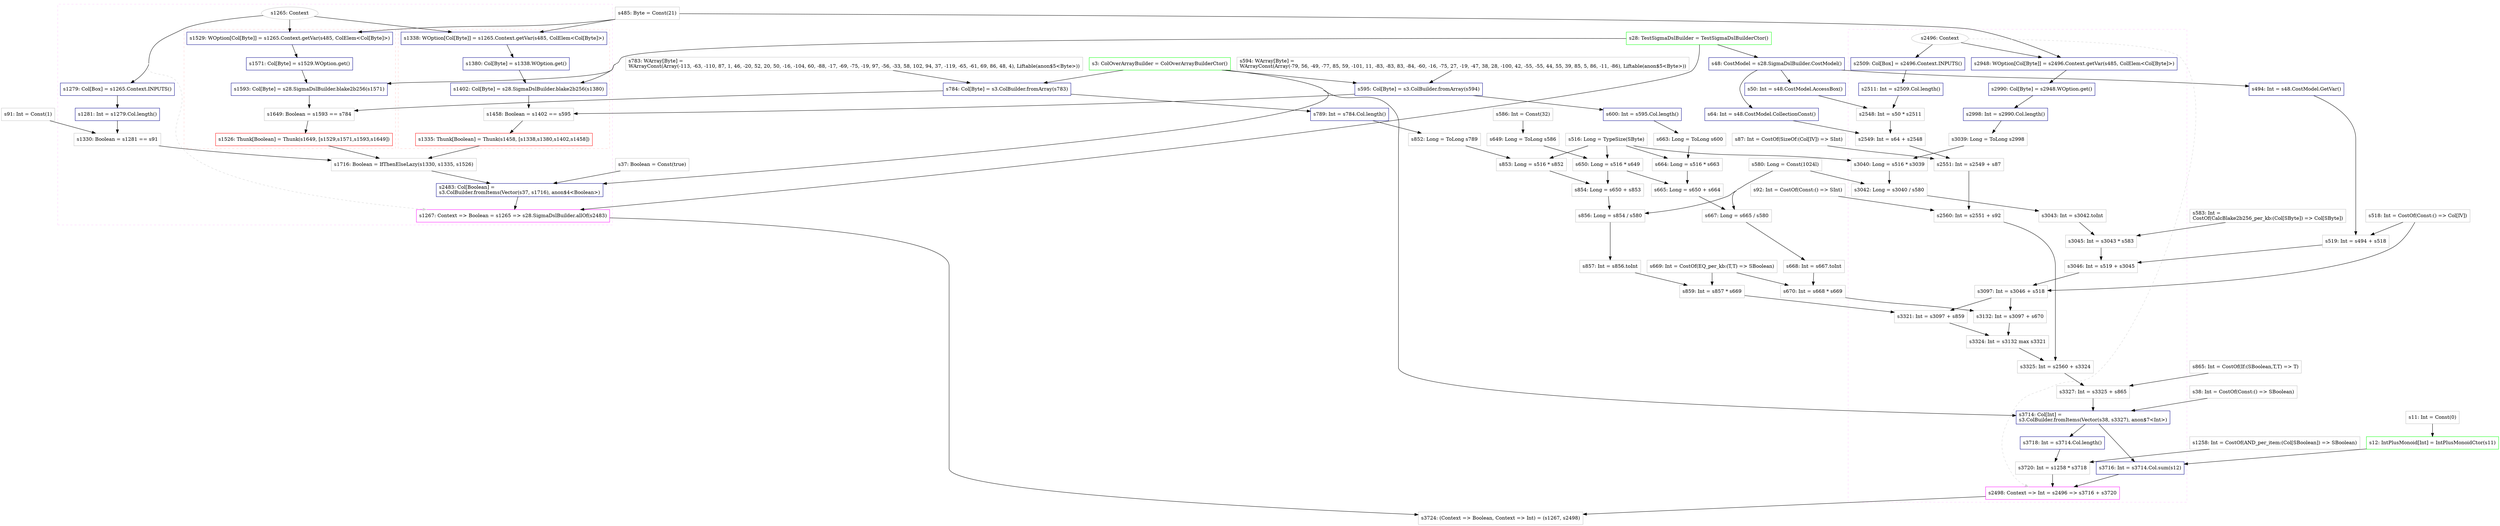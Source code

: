 digraph "simple_branching_prove" {
concentrate=true
node [style=filled, fillcolor=orangered]

"s37" [
label="s37: Boolean = Const(true)"
shape=box, color=gray, tooltip="s37:Boolean", style=filled, fillcolor=white
]
"s485" [
label="s485: Byte = Const(21)"
shape=box, color=gray, tooltip="s485:Byte", style=filled, fillcolor=white
]
"s28" [
label="s28: TestSigmaDslBuilder = TestSigmaDslBuilderCtor()"
shape=box, color=green, tooltip="s28:TestSigmaDslBuilder", style=filled, fillcolor=white
]
"s3" [
label="s3: ColOverArrayBuilder = ColOverArrayBuilderCtor()"
shape=box, color=green, tooltip="s3:ColOverArrayBuilder", style=filled, fillcolor=white
]
"s783" [
label="s783: WArray[Byte] =\lWArrayConst(Array(-113, -63, -110, 87, 1, 46, -20, 52, 20, 50, -16, -104, 60, -88, -17, -69, -75, -19, 97, -56, -33, 58, 102, 94, 37, -119, -65, -61, 69, 86, 48, 4), Liftable(anon$5<Byte>))\l"
shape=box, color=gray, tooltip="s783:WArray[Byte]", style=filled, fillcolor=white
]
"s784" [
label="s784: Col[Byte] = s3.ColBuilder.fromArray(s783)"
shape=box, color=darkblue, tooltip="s784:Col[Byte]", style=filled, fillcolor=white
]
"s91" [
label="s91: Int = Const(1)"
shape=box, color=gray, tooltip="s91:Int", style=filled, fillcolor=white
]
"s594" [
label="s594: WArray[Byte] =\lWArrayConst(Array(-79, 56, -49, -77, 85, 59, -101, 11, -83, -83, 83, -84, -60, -16, -75, 27, -19, -47, 38, 28, -100, 42, -55, -55, 44, 55, 39, 85, 5, 86, -11, -86), Liftable(anon$5<Byte>))\l"
shape=box, color=gray, tooltip="s594:WArray[Byte]", style=filled, fillcolor=white
]
"s595" [
label="s595: Col[Byte] = s3.ColBuilder.fromArray(s594)"
shape=box, color=darkblue, tooltip="s595:Col[Byte]", style=filled, fillcolor=white
]
subgraph cluster_s1267 {
style=dashed; color="#FFCCFF"
"s1265" [
label="s1265: Context"
shape=oval, color=gray, tooltip="s1265:Context", style=filled, fillcolor=white
]
"s1267" [
label="s1267: Context => Boolean = s1265 => s28.SigmaDslBuilder.allOf(s2483)"
shape=box, color=magenta, tooltip="s1267:Context => Boolean", style=filled, fillcolor=white
]
{rank=source; s1265}
"s1279" [
label="s1279: Col[Box] = s1265.Context.INPUTS()"
shape=box, color=darkblue, tooltip="s1279:Col[Box]", style=filled, fillcolor=white
]
"s1281" [
label="s1281: Int = s1279.Col.length()"
shape=box, color=darkblue, tooltip="s1281:Int", style=filled, fillcolor=white
]
"s1330" [
label="s1330: Boolean = s1281 == s91"
shape=box, color=gray, tooltip="s1330:Boolean", style=filled, fillcolor=white
]
subgraph cluster_s1335 {
style=dashed; color="#FFCCCC"
"s1335" [
label="s1335: Thunk[Boolean] = Thunk(s1458, [s1338,s1380,s1402,s1458])"
shape=box, color=red, tooltip="s1335:Thunk[Boolean]", style=filled, fillcolor=white
]
"s1338" [
label="s1338: WOption[Col[Byte]] = s1265.Context.getVar(s485, ColElem<Col[Byte]>)"
shape=box, color=darkblue, tooltip="s1338:WOption[Col[Byte]]", style=filled, fillcolor=white
]
"s1380" [
label="s1380: Col[Byte] = s1338.WOption.get()"
shape=box, color=darkblue, tooltip="s1380:Col[Byte]", style=filled, fillcolor=white
]
"s1402" [
label="s1402: Col[Byte] = s28.SigmaDslBuilder.blake2b256(s1380)"
shape=box, color=darkblue, tooltip="s1402:Col[Byte]", style=filled, fillcolor=white
]
"s1458" [
label="s1458: Boolean = s1402 == s595"
shape=box, color=gray, tooltip="s1458:Boolean", style=filled, fillcolor=white
]
{rank=sink; s1335}
}
subgraph cluster_s1526 {
style=dashed; color="#FFCCCC"
"s1526" [
label="s1526: Thunk[Boolean] = Thunk(s1649, [s1529,s1571,s1593,s1649])"
shape=box, color=red, tooltip="s1526:Thunk[Boolean]", style=filled, fillcolor=white
]
"s1529" [
label="s1529: WOption[Col[Byte]] = s1265.Context.getVar(s485, ColElem<Col[Byte]>)"
shape=box, color=darkblue, tooltip="s1529:WOption[Col[Byte]]", style=filled, fillcolor=white
]
"s1571" [
label="s1571: Col[Byte] = s1529.WOption.get()"
shape=box, color=darkblue, tooltip="s1571:Col[Byte]", style=filled, fillcolor=white
]
"s1593" [
label="s1593: Col[Byte] = s28.SigmaDslBuilder.blake2b256(s1571)"
shape=box, color=darkblue, tooltip="s1593:Col[Byte]", style=filled, fillcolor=white
]
"s1649" [
label="s1649: Boolean = s1593 == s784"
shape=box, color=gray, tooltip="s1649:Boolean", style=filled, fillcolor=white
]
{rank=sink; s1526}
}
"s1716" [
label="s1716: Boolean = IfThenElseLazy(s1330, s1335, s1526)"
shape=box, color=gray, tooltip="s1716:Boolean", style=filled, fillcolor=white
]
"s2483" [
label="s2483: Col[Boolean] =\ls3.ColBuilder.fromItems(Vector(s37, s1716), anon$4<Boolean>)\l"
shape=box, color=darkblue, tooltip="s2483:Col[Boolean]", style=filled, fillcolor=white
]
{rank=sink; s1267}
}
"s518" [
label="s518: Int = CostOf(Const:() => Col[IV])"
shape=box, color=gray, tooltip="s518:Int", style=filled, fillcolor=white
]
"s516" [
label="s516: Long = TypeSize(SByte)"
shape=box, color=gray, tooltip="s516:Long", style=filled, fillcolor=white
]
"s586" [
label="s586: Int = Const(32)"
shape=box, color=gray, tooltip="s586:Int", style=filled, fillcolor=white
]
"s649" [
label="s649: Long = ToLong s586"
shape=box, color=gray, tooltip="s649:Long", style=filled, fillcolor=white
]
"s650" [
label="s650: Long = s516 * s649"
shape=box, color=gray, tooltip="s650:Long", style=filled, fillcolor=white
]
"s600" [
label="s600: Int = s595.Col.length()"
shape=box, color=darkblue, tooltip="s600:Int", style=filled, fillcolor=white
]
"s663" [
label="s663: Long = ToLong s600"
shape=box, color=gray, tooltip="s663:Long", style=filled, fillcolor=white
]
"s664" [
label="s664: Long = s516 * s663"
shape=box, color=gray, tooltip="s664:Long", style=filled, fillcolor=white
]
"s665" [
label="s665: Long = s650 + s664"
shape=box, color=gray, tooltip="s665:Long", style=filled, fillcolor=white
]
"s580" [
label="s580: Long = Const(1024l)"
shape=box, color=gray, tooltip="s580:Long", style=filled, fillcolor=white
]
"s667" [
label="s667: Long = s665 / s580"
shape=box, color=gray, tooltip="s667:Long", style=filled, fillcolor=white
]
"s668" [
label="s668: Int = s667.toInt"
shape=box, color=gray, tooltip="s668:Int", style=filled, fillcolor=white
]
"s669" [
label="s669: Int = CostOf(EQ_per_kb:(T,T) => SBoolean)"
shape=box, color=gray, tooltip="s669:Int", style=filled, fillcolor=white
]
"s670" [
label="s670: Int = s668 * s669"
shape=box, color=gray, tooltip="s670:Int", style=filled, fillcolor=white
]
"s38" [
label="s38: Int = CostOf(Const:() => SBoolean)"
shape=box, color=gray, tooltip="s38:Int", style=filled, fillcolor=white
]
"s92" [
label="s92: Int = CostOf(Const:() => SInt)"
shape=box, color=gray, tooltip="s92:Int", style=filled, fillcolor=white
]
"s583" [
label="s583: Int =\lCostOf(CalcBlake2b256_per_kb:(Col[SByte]) => Col[SByte])\l"
shape=box, color=gray, tooltip="s583:Int", style=filled, fillcolor=white
]
"s48" [
label="s48: CostModel = s28.SigmaDslBuilder.CostModel()"
shape=box, color=darkblue, tooltip="s48:CostModel", style=filled, fillcolor=white
]
"s494" [
label="s494: Int = s48.CostModel.GetVar()"
shape=box, color=darkblue, tooltip="s494:Int", style=filled, fillcolor=white
]
"s519" [
label="s519: Int = s494 + s518"
shape=box, color=gray, tooltip="s519:Int", style=filled, fillcolor=white
]
"s64" [
label="s64: Int = s48.CostModel.CollectionConst()"
shape=box, color=darkblue, tooltip="s64:Int", style=filled, fillcolor=white
]
"s11" [
label="s11: Int = Const(0)"
shape=box, color=gray, tooltip="s11:Int", style=filled, fillcolor=white
]
"s12" [
label="s12: IntPlusMonoid[Int] = IntPlusMonoidCtor(s11)"
shape=box, color=green, tooltip="s12:IntPlusMonoid[Int]", style=filled, fillcolor=white
]
"s1258" [
label="s1258: Int = CostOf(AND_per_item:(Col[SBoolean]) => SBoolean)"
shape=box, color=gray, tooltip="s1258:Int", style=filled, fillcolor=white
]
"s50" [
label="s50: Int = s48.CostModel.AccessBox()"
shape=box, color=darkblue, tooltip="s50:Int", style=filled, fillcolor=white
]
"s789" [
label="s789: Int = s784.Col.length()"
shape=box, color=darkblue, tooltip="s789:Int", style=filled, fillcolor=white
]
"s852" [
label="s852: Long = ToLong s789"
shape=box, color=gray, tooltip="s852:Long", style=filled, fillcolor=white
]
"s853" [
label="s853: Long = s516 * s852"
shape=box, color=gray, tooltip="s853:Long", style=filled, fillcolor=white
]
"s854" [
label="s854: Long = s650 + s853"
shape=box, color=gray, tooltip="s854:Long", style=filled, fillcolor=white
]
"s856" [
label="s856: Long = s854 / s580"
shape=box, color=gray, tooltip="s856:Long", style=filled, fillcolor=white
]
"s857" [
label="s857: Int = s856.toInt"
shape=box, color=gray, tooltip="s857:Int", style=filled, fillcolor=white
]
"s859" [
label="s859: Int = s857 * s669"
shape=box, color=gray, tooltip="s859:Int", style=filled, fillcolor=white
]
"s87" [
label="s87: Int = CostOf(SizeOf:(Col[IV]) => SInt)"
shape=box, color=gray, tooltip="s87:Int", style=filled, fillcolor=white
]
"s865" [
label="s865: Int = CostOf(If:(SBoolean,T,T) => T)"
shape=box, color=gray, tooltip="s865:Int", style=filled, fillcolor=white
]
subgraph cluster_s2498 {
style=dashed; color="#FFCCFF"
"s2496" [
label="s2496: Context"
shape=oval, color=gray, tooltip="s2496:Context", style=filled, fillcolor=white
]
"s2498" [
label="s2498: Context => Int = s2496 => s3716 + s3720"
shape=box, color=magenta, tooltip="s2498:Context => Int", style=filled, fillcolor=white
]
{rank=source; s2496}
"s2509" [
label="s2509: Col[Box] = s2496.Context.INPUTS()"
shape=box, color=darkblue, tooltip="s2509:Col[Box]", style=filled, fillcolor=white
]
"s2511" [
label="s2511: Int = s2509.Col.length()"
shape=box, color=darkblue, tooltip="s2511:Int", style=filled, fillcolor=white
]
"s2548" [
label="s2548: Int = s50 * s2511"
shape=box, color=gray, tooltip="s2548:Int", style=filled, fillcolor=white
]
"s2549" [
label="s2549: Int = s64 + s2548"
shape=box, color=gray, tooltip="s2549:Int", style=filled, fillcolor=white
]
"s2551" [
label="s2551: Int = s2549 + s87"
shape=box, color=gray, tooltip="s2551:Int", style=filled, fillcolor=white
]
"s2560" [
label="s2560: Int = s2551 + s92"
shape=box, color=gray, tooltip="s2560:Int", style=filled, fillcolor=white
]
"s2948" [
label="s2948: WOption[Col[Byte]] = s2496.Context.getVar(s485, ColElem<Col[Byte]>)"
shape=box, color=darkblue, tooltip="s2948:WOption[Col[Byte]]", style=filled, fillcolor=white
]
"s2990" [
label="s2990: Col[Byte] = s2948.WOption.get()"
shape=box, color=darkblue, tooltip="s2990:Col[Byte]", style=filled, fillcolor=white
]
"s2998" [
label="s2998: Int = s2990.Col.length()"
shape=box, color=darkblue, tooltip="s2998:Int", style=filled, fillcolor=white
]
"s3039" [
label="s3039: Long = ToLong s2998"
shape=box, color=gray, tooltip="s3039:Long", style=filled, fillcolor=white
]
"s3040" [
label="s3040: Long = s516 * s3039"
shape=box, color=gray, tooltip="s3040:Long", style=filled, fillcolor=white
]
"s3042" [
label="s3042: Long = s3040 / s580"
shape=box, color=gray, tooltip="s3042:Long", style=filled, fillcolor=white
]
"s3043" [
label="s3043: Int = s3042.toInt"
shape=box, color=gray, tooltip="s3043:Int", style=filled, fillcolor=white
]
"s3045" [
label="s3045: Int = s3043 * s583"
shape=box, color=gray, tooltip="s3045:Int", style=filled, fillcolor=white
]
"s3046" [
label="s3046: Int = s519 + s3045"
shape=box, color=gray, tooltip="s3046:Int", style=filled, fillcolor=white
]
"s3097" [
label="s3097: Int = s3046 + s518"
shape=box, color=gray, tooltip="s3097:Int", style=filled, fillcolor=white
]
"s3132" [
label="s3132: Int = s3097 + s670"
shape=box, color=gray, tooltip="s3132:Int", style=filled, fillcolor=white
]
"s3321" [
label="s3321: Int = s3097 + s859"
shape=box, color=gray, tooltip="s3321:Int", style=filled, fillcolor=white
]
"s3324" [
label="s3324: Int = s3132 max s3321"
shape=box, color=gray, tooltip="s3324:Int", style=filled, fillcolor=white
]
"s3325" [
label="s3325: Int = s2560 + s3324"
shape=box, color=gray, tooltip="s3325:Int", style=filled, fillcolor=white
]
"s3327" [
label="s3327: Int = s3325 + s865"
shape=box, color=gray, tooltip="s3327:Int", style=filled, fillcolor=white
]
"s3714" [
label="s3714: Col[Int] =\ls3.ColBuilder.fromItems(Vector(s38, s3327), anon$7<Int>)\l"
shape=box, color=darkblue, tooltip="s3714:Col[Int]", style=filled, fillcolor=white
]
"s3716" [
label="s3716: Int = s3714.Col.sum(s12)"
shape=box, color=darkblue, tooltip="s3716:Int", style=filled, fillcolor=white
]
"s3718" [
label="s3718: Int = s3714.Col.length()"
shape=box, color=darkblue, tooltip="s3718:Int", style=filled, fillcolor=white
]
"s3720" [
label="s3720: Int = s1258 * s3718"
shape=box, color=gray, tooltip="s3720:Int", style=filled, fillcolor=white
]
{rank=sink; s2498}
}
"s3724" [
label="s3724: (Context => Boolean, Context => Int) = (s1267, s2498)"
shape=box, color=gray, tooltip="s3724:(Context => Boolean, Context => Int)", style=filled, fillcolor=white
]
"s516" -> "s3040" [style=solid]
"s3039" -> "s3040" [style=solid]
"s1402" -> "s1458" [style=solid]
"s595" -> "s1458" [style=solid]
"s668" -> "s670" [style=solid]
"s669" -> "s670" [style=solid]
"s50" -> "s2548" [style=solid]
"s2511" -> "s2548" [style=solid]
"s1265" -> "s1529" [style=solid]
"s485" -> "s1529" [style=solid]
"s519" -> "s3046" [style=solid]
"s3045" -> "s3046" [style=solid]
"s1281" -> "s1330" [style=solid]
"s91" -> "s1330" [style=solid]
"s1265" -> "s1279" [style=solid]
"s3042" -> "s3043" [style=solid]
"s516" -> "s853" [style=solid]
"s852" -> "s853" [style=solid]
"s784" -> "s789" [style=solid]
"s1267" -> "s3724" [style=solid]
"s2498" -> "s3724" [style=solid]
"s3" -> "s2483" [style=solid]
"s37" -> "s2483" [style=solid]
"s1716" -> "s2483" [style=solid]
"s1649" -> "s1526" [style=solid]
"s3325" -> "s3327" [style=solid]
"s865" -> "s3327" [style=solid]
"s3046" -> "s3097" [style=solid]
"s518" -> "s3097" [style=solid]
"s1258" -> "s3720" [style=solid]
"s3718" -> "s3720" [style=solid]
"s1265" -> "s1338" [style=solid]
"s485" -> "s1338" [style=solid]
"s2551" -> "s2560" [style=solid]
"s92" -> "s2560" [style=solid]
"s789" -> "s852" [style=solid]
"s3714" -> "s3718" [style=solid]
"s650" -> "s665" [style=solid]
"s664" -> "s665" [style=solid]
"s1279" -> "s1281" [style=solid]
"s28" -> "s1402" [style=solid]
"s1380" -> "s1402" [style=solid]
"s494" -> "s519" [style=solid]
"s518" -> "s519" [style=solid]
"s2496" -> "s2498" [style=dashed, color=lightgray, weight=0]
"s3716" -> "s2498" [style=solid]
"s3720" -> "s2498" [style=solid]
"s2948" -> "s2990" [style=solid]
"s516" -> "s650" [style=solid]
"s649" -> "s650" [style=solid]
"s2496" -> "s2509" [style=solid]
"s856" -> "s857" [style=solid]
"s3" -> "s3714" [style=solid]
"s38" -> "s3714" [style=solid]
"s3327" -> "s3714" [style=solid]
"s2549" -> "s2551" [style=solid]
"s87" -> "s2551" [style=solid]
"s3097" -> "s3321" [style=solid]
"s859" -> "s3321" [style=solid]
"s3040" -> "s3042" [style=solid]
"s580" -> "s3042" [style=solid]
"s854" -> "s856" [style=solid]
"s580" -> "s856" [style=solid]
"s48" -> "s64" [style=solid]
"s11" -> "s12" [style=solid]
"s3" -> "s784" [style=solid]
"s783" -> "s784" [style=solid]
"s586" -> "s649" [style=solid]
"s1529" -> "s1571" [style=solid]
"s48" -> "s494" [style=solid]
"s667" -> "s668" [style=solid]
"s2560" -> "s3325" [style=solid]
"s3324" -> "s3325" [style=solid]
"s600" -> "s663" [style=solid]
"s28" -> "s48" [style=solid]
"s1265" -> "s1267" [style=dashed, color=lightgray, weight=0]
"s28" -> "s1267" [style=solid]
"s2483" -> "s1267" [style=solid]
"s48" -> "s50" [style=solid]
"s1330" -> "s1716" [style=solid]
"s1335" -> "s1716" [style=solid]
"s1526" -> "s1716" [style=solid]
"s2496" -> "s2948" [style=solid]
"s485" -> "s2948" [style=solid]
"s595" -> "s600" [style=solid]
"s2509" -> "s2511" [style=solid]
"s3" -> "s595" [style=solid]
"s594" -> "s595" [style=solid]
"s857" -> "s859" [style=solid]
"s669" -> "s859" [style=solid]
"s1593" -> "s1649" [style=solid]
"s784" -> "s1649" [style=solid]
"s2998" -> "s3039" [style=solid]
"s3132" -> "s3324" [style=solid]
"s3321" -> "s3324" [style=solid]
"s665" -> "s667" [style=solid]
"s580" -> "s667" [style=solid]
"s28" -> "s1593" [style=solid]
"s1571" -> "s1593" [style=solid]
"s1338" -> "s1380" [style=solid]
"s650" -> "s854" [style=solid]
"s853" -> "s854" [style=solid]
"s3097" -> "s3132" [style=solid]
"s670" -> "s3132" [style=solid]
"s1458" -> "s1335" [style=solid]
"s3714" -> "s3716" [style=solid]
"s12" -> "s3716" [style=solid]
"s516" -> "s664" [style=solid]
"s663" -> "s664" [style=solid]
"s3043" -> "s3045" [style=solid]
"s583" -> "s3045" [style=solid]
"s64" -> "s2549" [style=solid]
"s2548" -> "s2549" [style=solid]
"s2990" -> "s2998" [style=solid]
}
